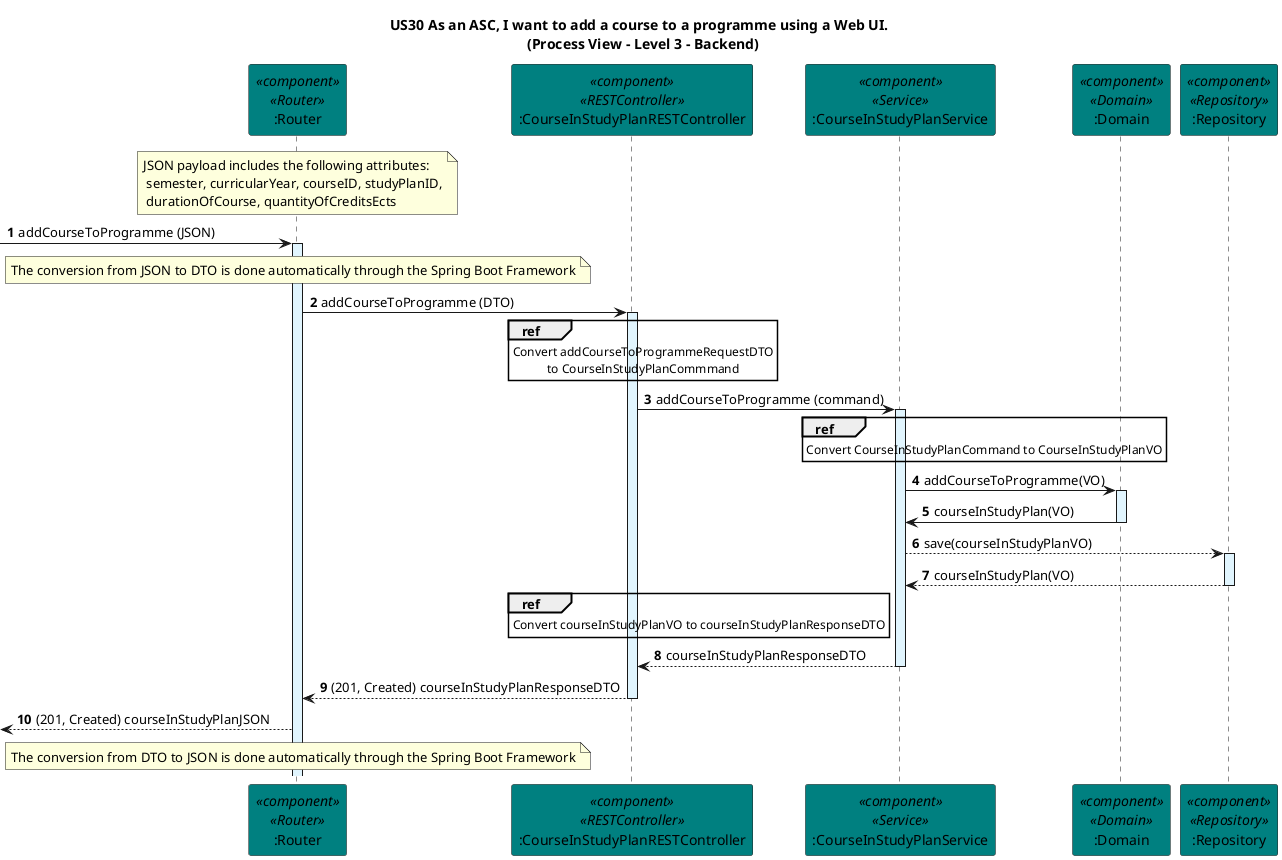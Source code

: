 @startuml

title US30 As an ASC, I want to add a course to a programme using a Web UI. \n (Process View - Level 3 - Backend)

autonumber

participant ":Router" as router <<component>> <<Router>> #teal
participant ":CourseInStudyPlanRESTController" as restController <<component>> <<RESTController>> #teal
participant ":CourseInStudyPlanService" as service <<component>> <<Service>> #teal
participant ":Domain" as domain <<component>> <<Domain>> #teal
participant ":Repository" as repository <<component>> <<Repository>> #teal

note over router: JSON payload includes the following attributes:\n semester, curricularYear, courseID, studyPlanID,\n durationOfCourse, quantityOfCreditsEcts

-> router: addCourseToProgramme (JSON)
activate router #E1F5FE

note over router: The conversion from JSON to DTO is done automatically through the Spring Boot Framework

router -> restController: addCourseToProgramme (DTO)
activate restController #E1F5FE

ref over restController
    Convert addCourseToProgrammeRequestDTO
    to CourseInStudyPlanCommmand
end

restController -> service: addCourseToProgramme (command)
activate service #E1F5FE

ref over service
    Convert CourseInStudyPlanCommand to CourseInStudyPlanVO
end

service -> domain: addCourseToProgramme(VO)
activate domain #E1F5FE

domain -> service: courseInStudyPlan(VO)
deactivate domain

service --> repository: save(courseInStudyPlanVO)
activate repository #E1F5FE

repository --> service: courseInStudyPlan(VO)
deactivate repository

ref over restController
    Convert courseInStudyPlanVO to courseInStudyPlanResponseDTO
end

service --> restController: courseInStudyPlanResponseDTO
deactivate service

restController --> router: (201, Created) courseInStudyPlanResponseDTO
deactivate restController

<-- router: (201, Created) courseInStudyPlanJSON

note over router: The conversion from DTO to JSON is done automatically through the Spring Boot Framework

@enduml